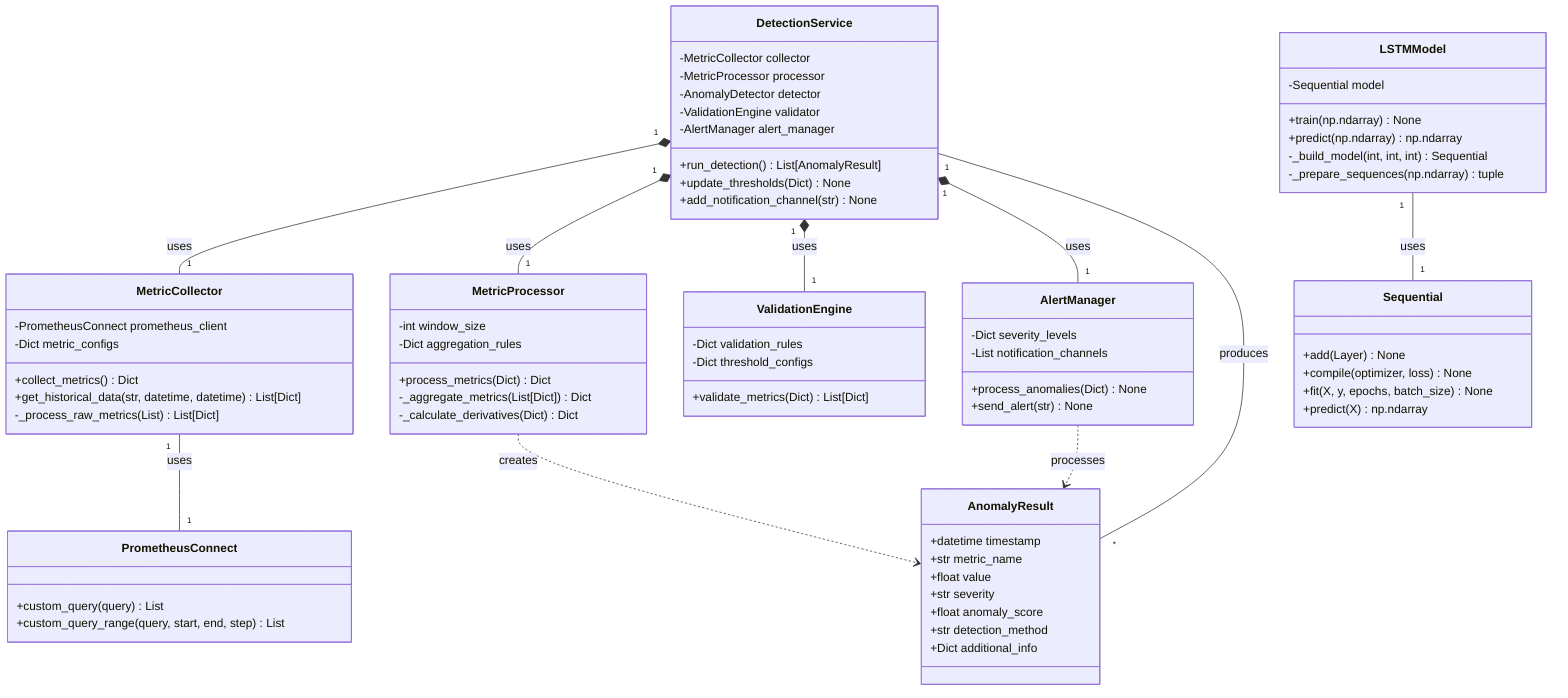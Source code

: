 classDiagram
    class AnomalyResult {
        +datetime timestamp
        +str metric_name
        +float value
        +str severity
        +float anomaly_score
        +str detection_method
        +Dict additional_info
    }

    class MetricCollector {
        -PrometheusConnect prometheus_client
        -Dict metric_configs
        +collect_metrics() Dict
        +get_historical_data(str, datetime, datetime) List[Dict]
        -_process_raw_metrics(List) List[Dict]
    }

    class MetricProcessor {
        -int window_size
        -Dict aggregation_rules
        +process_metrics(Dict) Dict
        -_aggregate_metrics(List[Dict]) Dict
        -_calculate_derivatives(Dict) Dict
    }

    class LSTMModel {
        -Sequential model
        +train(np.ndarray) None
        +predict(np.ndarray) np.ndarray
        -_build_model(int, int, int) Sequential
        -_prepare_sequences(np.ndarray) tuple
    }

    class ValidationEngine {
        -Dict validation_rules
        -Dict threshold_configs
        +validate_metrics(Dict) List[Dict]
    }

    class AlertManager {
        -Dict severity_levels
        -List notification_channels
        +process_anomalies(Dict) None
        +send_alert(str) None
    }

    class DetectionService {
        -MetricCollector collector
        -MetricProcessor processor
        -AnomalyDetector detector
        -ValidationEngine validator
        -AlertManager alert_manager
        +run_detection() List[AnomalyResult]
        +update_thresholds(Dict) None
        +add_notification_channel(str) None
    }

    class PrometheusConnect {
        +custom_query(query) List
        +custom_query_range(query, start, end, step) List
    }

    class Sequential {
        +add(Layer) None
        +compile(optimizer, loss) None
        +fit(X, y, epochs, batch_size) None
        +predict(X) np.ndarray
    }

    DetectionService "1" *-- "1" MetricCollector : uses
    DetectionService "1" *-- "1" MetricProcessor : uses
    DetectionService "1" *-- "1" ValidationEngine : uses
    DetectionService "1" *-- "1" AlertManager : uses
    DetectionService "1" -- "*" AnomalyResult : produces
    MetricCollector "1" -- "1" PrometheusConnect : uses
    LSTMModel "1" -- "1" Sequential : uses
    MetricProcessor ..> AnomalyResult : creates
    AlertManager ..> AnomalyResult : processes